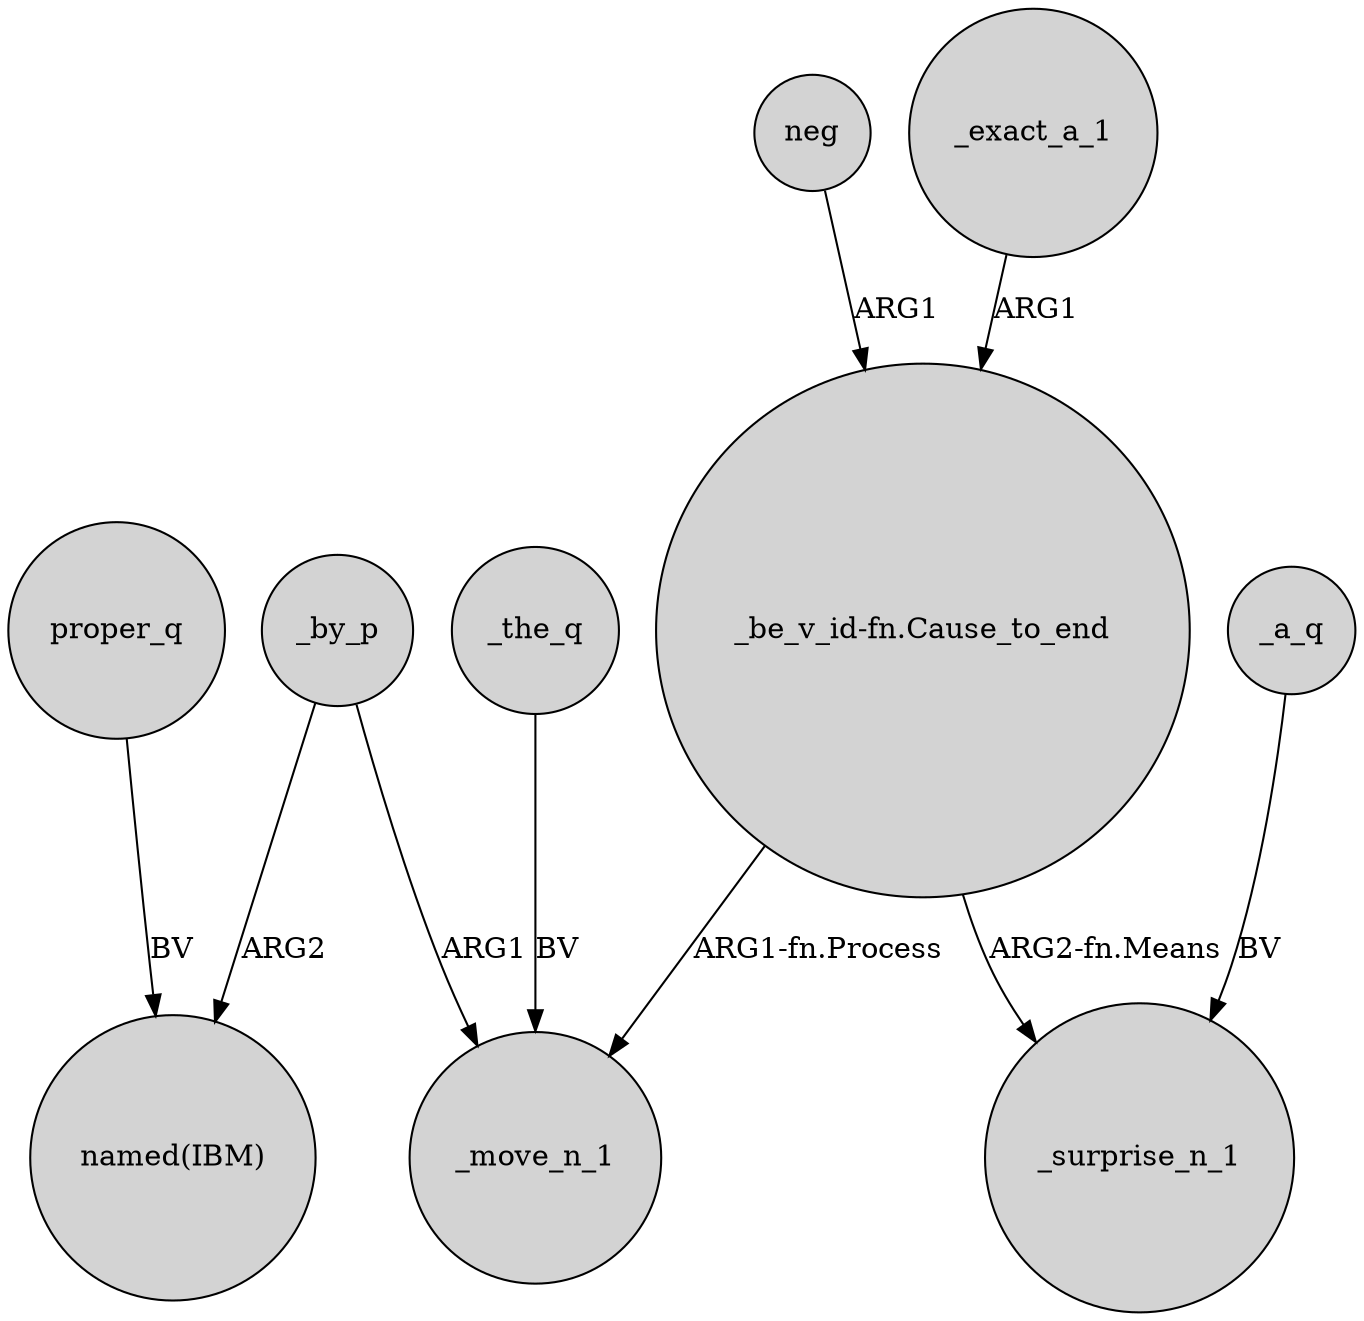 digraph {
	node [shape=circle style=filled]
	proper_q -> "named(IBM)" [label=BV]
	_by_p -> _move_n_1 [label=ARG1]
	_by_p -> "named(IBM)" [label=ARG2]
	"_be_v_id-fn.Cause_to_end" -> _move_n_1 [label="ARG1-fn.Process"]
	"_be_v_id-fn.Cause_to_end" -> _surprise_n_1 [label="ARG2-fn.Means"]
	_a_q -> _surprise_n_1 [label=BV]
	_the_q -> _move_n_1 [label=BV]
	neg -> "_be_v_id-fn.Cause_to_end" [label=ARG1]
	_exact_a_1 -> "_be_v_id-fn.Cause_to_end" [label=ARG1]
}
